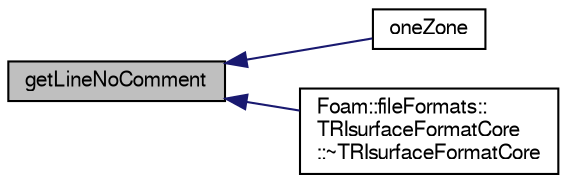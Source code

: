 digraph "getLineNoComment"
{
  bgcolor="transparent";
  edge [fontname="FreeSans",fontsize="10",labelfontname="FreeSans",labelfontsize="10"];
  node [fontname="FreeSans",fontsize="10",shape=record];
  rankdir="LR";
  Node80 [label="getLineNoComment",height=0.2,width=0.4,color="black", fillcolor="grey75", style="filled", fontcolor="black"];
  Node80 -> Node81 [dir="back",color="midnightblue",fontsize="10",style="solid",fontname="FreeSans"];
  Node81 [label="oneZone",height=0.2,width=0.4,color="black",URL="$a29654.html#a74d96762df3c55061bbb784e4f738a75",tooltip="Return a list with a single entry,. "];
  Node80 -> Node82 [dir="back",color="midnightblue",fontsize="10",style="solid",fontname="FreeSans"];
  Node82 [label="Foam::fileFormats::\lTRIsurfaceFormatCore\l::~TRIsurfaceFormatCore",height=0.2,width=0.4,color="black",URL="$a29662.html#a64bd067a14995862f35de33edc1a719d",tooltip="Destructor. "];
}
